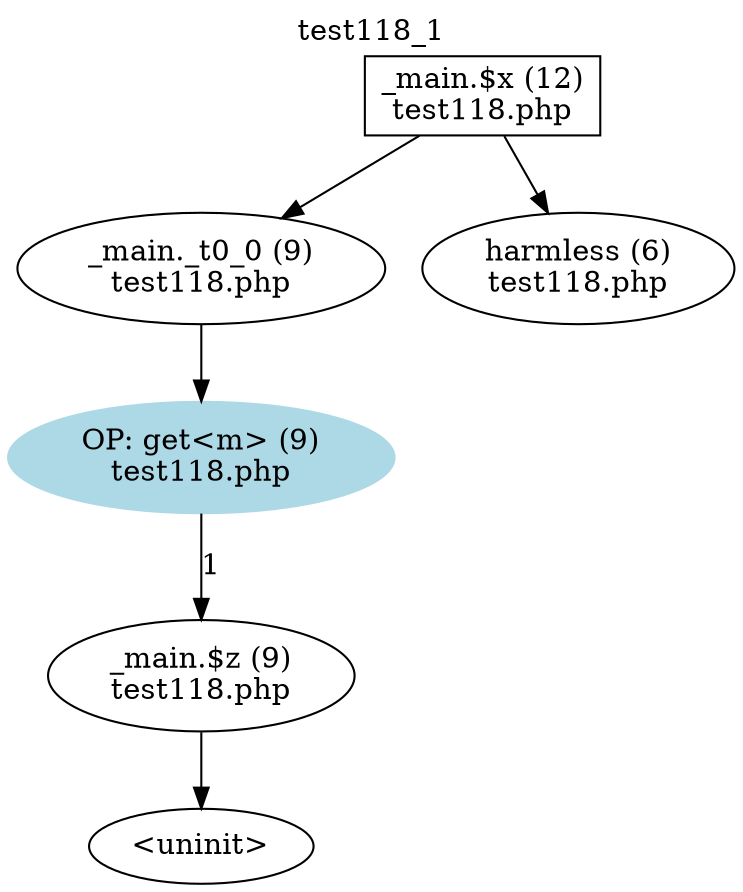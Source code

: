 digraph cfg {
  label="test118_1";
  labelloc=t;
  n1 [shape=box, label="_main.$x (12)\ntest118.php"];
  n2 [shape=ellipse, label="_main._t0_0 (9)\ntest118.php"];
  n3 [shape=ellipse, label="harmless (6)\ntest118.php"];
  n4 [shape=ellipse, label="OP: get<m> (9)\ntest118.php",style=filled,color=lightblue];
  n5 [shape=ellipse, label="_main.$z (9)\ntest118.php"];
  n6 [shape=ellipse, label="<uninit>"];
  n1 -> n2;
  n1 -> n3;
  n2 -> n4;
  n4 -> n5[label="1"];
  n5 -> n6;
}
